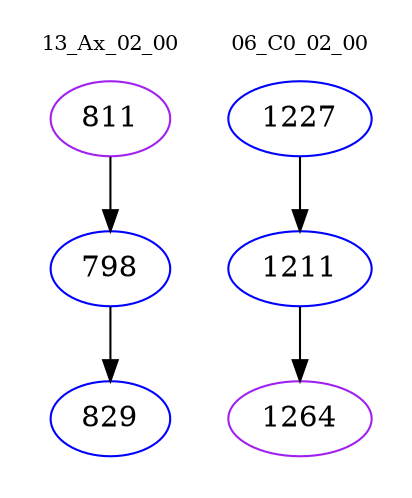 digraph{
subgraph cluster_0 {
color = white
label = "13_Ax_02_00";
fontsize=10;
T0_811 [label="811", color="purple"]
T0_811 -> T0_798 [color="black"]
T0_798 [label="798", color="blue"]
T0_798 -> T0_829 [color="black"]
T0_829 [label="829", color="blue"]
}
subgraph cluster_1 {
color = white
label = "06_C0_02_00";
fontsize=10;
T1_1227 [label="1227", color="blue"]
T1_1227 -> T1_1211 [color="black"]
T1_1211 [label="1211", color="blue"]
T1_1211 -> T1_1264 [color="black"]
T1_1264 [label="1264", color="purple"]
}
}
